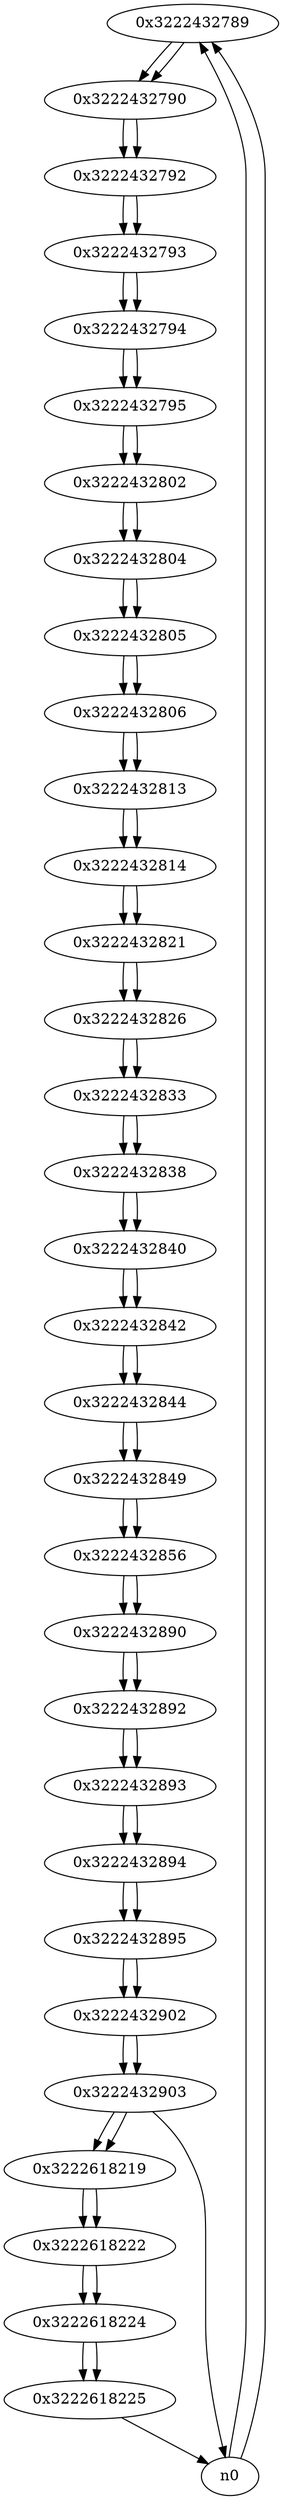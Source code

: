 digraph G{
/* nodes */
  n1 [label="0x3222432789"]
  n2 [label="0x3222432790"]
  n3 [label="0x3222432792"]
  n4 [label="0x3222432793"]
  n5 [label="0x3222432794"]
  n6 [label="0x3222432795"]
  n7 [label="0x3222432802"]
  n8 [label="0x3222432804"]
  n9 [label="0x3222432805"]
  n10 [label="0x3222432806"]
  n11 [label="0x3222432813"]
  n12 [label="0x3222432814"]
  n13 [label="0x3222432821"]
  n14 [label="0x3222432826"]
  n15 [label="0x3222432833"]
  n16 [label="0x3222432838"]
  n17 [label="0x3222432840"]
  n18 [label="0x3222432842"]
  n19 [label="0x3222432844"]
  n20 [label="0x3222432849"]
  n21 [label="0x3222432856"]
  n22 [label="0x3222432890"]
  n23 [label="0x3222432892"]
  n24 [label="0x3222432893"]
  n25 [label="0x3222432894"]
  n26 [label="0x3222432895"]
  n27 [label="0x3222432902"]
  n28 [label="0x3222432903"]
  n29 [label="0x3222618219"]
  n30 [label="0x3222618222"]
  n31 [label="0x3222618224"]
  n32 [label="0x3222618225"]
/* edges */
n1 -> n2;
n0 -> n1;
n0 -> n1;
n2 -> n3;
n1 -> n2;
n3 -> n4;
n2 -> n3;
n4 -> n5;
n3 -> n4;
n5 -> n6;
n4 -> n5;
n6 -> n7;
n5 -> n6;
n7 -> n8;
n6 -> n7;
n8 -> n9;
n7 -> n8;
n9 -> n10;
n8 -> n9;
n10 -> n11;
n9 -> n10;
n11 -> n12;
n10 -> n11;
n12 -> n13;
n11 -> n12;
n13 -> n14;
n12 -> n13;
n14 -> n15;
n13 -> n14;
n15 -> n16;
n14 -> n15;
n16 -> n17;
n15 -> n16;
n17 -> n18;
n16 -> n17;
n18 -> n19;
n17 -> n18;
n19 -> n20;
n18 -> n19;
n20 -> n21;
n19 -> n20;
n21 -> n22;
n20 -> n21;
n22 -> n23;
n21 -> n22;
n23 -> n24;
n22 -> n23;
n24 -> n25;
n23 -> n24;
n25 -> n26;
n24 -> n25;
n26 -> n27;
n25 -> n26;
n27 -> n28;
n26 -> n27;
n28 -> n29;
n28 -> n0;
n27 -> n28;
n29 -> n30;
n28 -> n29;
n30 -> n31;
n29 -> n30;
n31 -> n32;
n30 -> n31;
n32 -> n0;
n31 -> n32;
}

